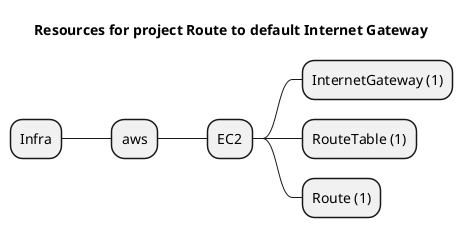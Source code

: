 @startmindmap
title Resources for project Route to default Internet Gateway
skinparam monochrome true
+ Infra
++ aws
+++ EC2
++++ InternetGateway (1)
++++ RouteTable (1)
++++ Route (1)
@endmindmap